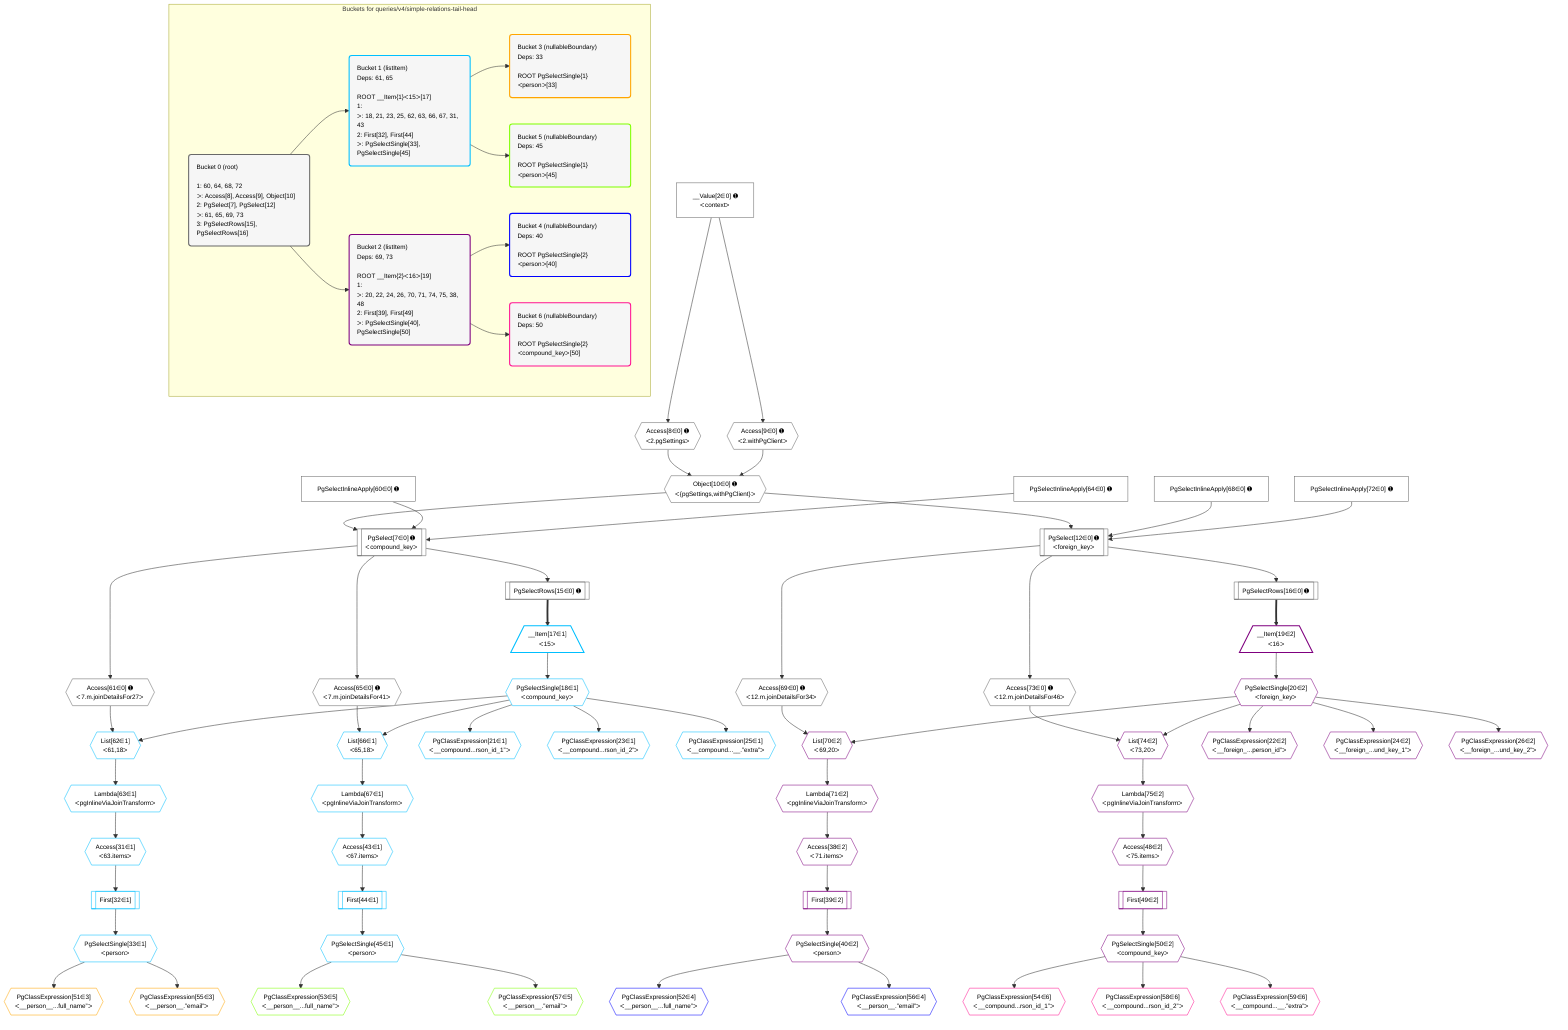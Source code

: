 %%{init: {'themeVariables': { 'fontSize': '12px'}}}%%
graph TD
    classDef path fill:#eee,stroke:#000,color:#000
    classDef plan fill:#fff,stroke-width:1px,color:#000
    classDef itemplan fill:#fff,stroke-width:2px,color:#000
    classDef unbatchedplan fill:#dff,stroke-width:1px,color:#000
    classDef sideeffectplan fill:#fcc,stroke-width:2px,color:#000
    classDef bucket fill:#f6f6f6,color:#000,stroke-width:2px,text-align:left

    subgraph "Buckets for queries/v4/simple-relations-tail-head"
    Bucket0("Bucket 0 (root)<br /><br />1: 60, 64, 68, 72<br />ᐳ: Access[8], Access[9], Object[10]<br />2: PgSelect[7], PgSelect[12]<br />ᐳ: 61, 65, 69, 73<br />3: PgSelectRows[15], PgSelectRows[16]"):::bucket
    Bucket1("Bucket 1 (listItem)<br />Deps: 61, 65<br /><br />ROOT __Item{1}ᐸ15ᐳ[17]<br />1: <br />ᐳ: 18, 21, 23, 25, 62, 63, 66, 67, 31, 43<br />2: First[32], First[44]<br />ᐳ: PgSelectSingle[33], PgSelectSingle[45]"):::bucket
    Bucket2("Bucket 2 (listItem)<br />Deps: 69, 73<br /><br />ROOT __Item{2}ᐸ16ᐳ[19]<br />1: <br />ᐳ: 20, 22, 24, 26, 70, 71, 74, 75, 38, 48<br />2: First[39], First[49]<br />ᐳ: PgSelectSingle[40], PgSelectSingle[50]"):::bucket
    Bucket3("Bucket 3 (nullableBoundary)<br />Deps: 33<br /><br />ROOT PgSelectSingle{1}ᐸpersonᐳ[33]"):::bucket
    Bucket4("Bucket 4 (nullableBoundary)<br />Deps: 40<br /><br />ROOT PgSelectSingle{2}ᐸpersonᐳ[40]"):::bucket
    Bucket5("Bucket 5 (nullableBoundary)<br />Deps: 45<br /><br />ROOT PgSelectSingle{1}ᐸpersonᐳ[45]"):::bucket
    Bucket6("Bucket 6 (nullableBoundary)<br />Deps: 50<br /><br />ROOT PgSelectSingle{2}ᐸcompound_keyᐳ[50]"):::bucket
    end
    Bucket0 --> Bucket1 & Bucket2
    Bucket1 --> Bucket3 & Bucket5
    Bucket2 --> Bucket4 & Bucket6

    %% plan dependencies
    PgSelect7[["PgSelect[7∈0] ➊<br />ᐸcompound_keyᐳ"]]:::plan
    Object10{{"Object[10∈0] ➊<br />ᐸ{pgSettings,withPgClient}ᐳ"}}:::plan
    PgSelectInlineApply60["PgSelectInlineApply[60∈0] ➊"]:::plan
    PgSelectInlineApply64["PgSelectInlineApply[64∈0] ➊"]:::plan
    Object10 & PgSelectInlineApply60 & PgSelectInlineApply64 --> PgSelect7
    PgSelect12[["PgSelect[12∈0] ➊<br />ᐸforeign_keyᐳ"]]:::plan
    PgSelectInlineApply68["PgSelectInlineApply[68∈0] ➊"]:::plan
    PgSelectInlineApply72["PgSelectInlineApply[72∈0] ➊"]:::plan
    Object10 & PgSelectInlineApply68 & PgSelectInlineApply72 --> PgSelect12
    Access8{{"Access[8∈0] ➊<br />ᐸ2.pgSettingsᐳ"}}:::plan
    Access9{{"Access[9∈0] ➊<br />ᐸ2.withPgClientᐳ"}}:::plan
    Access8 & Access9 --> Object10
    __Value2["__Value[2∈0] ➊<br />ᐸcontextᐳ"]:::plan
    __Value2 --> Access8
    __Value2 --> Access9
    PgSelectRows15[["PgSelectRows[15∈0] ➊"]]:::plan
    PgSelect7 --> PgSelectRows15
    PgSelectRows16[["PgSelectRows[16∈0] ➊"]]:::plan
    PgSelect12 --> PgSelectRows16
    Access61{{"Access[61∈0] ➊<br />ᐸ7.m.joinDetailsFor27ᐳ"}}:::plan
    PgSelect7 --> Access61
    Access65{{"Access[65∈0] ➊<br />ᐸ7.m.joinDetailsFor41ᐳ"}}:::plan
    PgSelect7 --> Access65
    Access69{{"Access[69∈0] ➊<br />ᐸ12.m.joinDetailsFor34ᐳ"}}:::plan
    PgSelect12 --> Access69
    Access73{{"Access[73∈0] ➊<br />ᐸ12.m.joinDetailsFor46ᐳ"}}:::plan
    PgSelect12 --> Access73
    List62{{"List[62∈1]<br />ᐸ61,18ᐳ"}}:::plan
    PgSelectSingle18{{"PgSelectSingle[18∈1]<br />ᐸcompound_keyᐳ"}}:::plan
    Access61 & PgSelectSingle18 --> List62
    List66{{"List[66∈1]<br />ᐸ65,18ᐳ"}}:::plan
    Access65 & PgSelectSingle18 --> List66
    __Item17[/"__Item[17∈1]<br />ᐸ15ᐳ"\]:::itemplan
    PgSelectRows15 ==> __Item17
    __Item17 --> PgSelectSingle18
    PgClassExpression21{{"PgClassExpression[21∈1]<br />ᐸ__compound...rson_id_1”ᐳ"}}:::plan
    PgSelectSingle18 --> PgClassExpression21
    PgClassExpression23{{"PgClassExpression[23∈1]<br />ᐸ__compound...rson_id_2”ᐳ"}}:::plan
    PgSelectSingle18 --> PgClassExpression23
    PgClassExpression25{{"PgClassExpression[25∈1]<br />ᐸ__compound...__.”extra”ᐳ"}}:::plan
    PgSelectSingle18 --> PgClassExpression25
    Access31{{"Access[31∈1]<br />ᐸ63.itemsᐳ"}}:::plan
    Lambda63{{"Lambda[63∈1]<br />ᐸpgInlineViaJoinTransformᐳ"}}:::plan
    Lambda63 --> Access31
    First32[["First[32∈1]"]]:::plan
    Access31 --> First32
    PgSelectSingle33{{"PgSelectSingle[33∈1]<br />ᐸpersonᐳ"}}:::plan
    First32 --> PgSelectSingle33
    Access43{{"Access[43∈1]<br />ᐸ67.itemsᐳ"}}:::plan
    Lambda67{{"Lambda[67∈1]<br />ᐸpgInlineViaJoinTransformᐳ"}}:::plan
    Lambda67 --> Access43
    First44[["First[44∈1]"]]:::plan
    Access43 --> First44
    PgSelectSingle45{{"PgSelectSingle[45∈1]<br />ᐸpersonᐳ"}}:::plan
    First44 --> PgSelectSingle45
    List62 --> Lambda63
    List66 --> Lambda67
    List70{{"List[70∈2]<br />ᐸ69,20ᐳ"}}:::plan
    PgSelectSingle20{{"PgSelectSingle[20∈2]<br />ᐸforeign_keyᐳ"}}:::plan
    Access69 & PgSelectSingle20 --> List70
    List74{{"List[74∈2]<br />ᐸ73,20ᐳ"}}:::plan
    Access73 & PgSelectSingle20 --> List74
    __Item19[/"__Item[19∈2]<br />ᐸ16ᐳ"\]:::itemplan
    PgSelectRows16 ==> __Item19
    __Item19 --> PgSelectSingle20
    PgClassExpression22{{"PgClassExpression[22∈2]<br />ᐸ__foreign_...person_id”ᐳ"}}:::plan
    PgSelectSingle20 --> PgClassExpression22
    PgClassExpression24{{"PgClassExpression[24∈2]<br />ᐸ__foreign_...und_key_1”ᐳ"}}:::plan
    PgSelectSingle20 --> PgClassExpression24
    PgClassExpression26{{"PgClassExpression[26∈2]<br />ᐸ__foreign_...und_key_2”ᐳ"}}:::plan
    PgSelectSingle20 --> PgClassExpression26
    Access38{{"Access[38∈2]<br />ᐸ71.itemsᐳ"}}:::plan
    Lambda71{{"Lambda[71∈2]<br />ᐸpgInlineViaJoinTransformᐳ"}}:::plan
    Lambda71 --> Access38
    First39[["First[39∈2]"]]:::plan
    Access38 --> First39
    PgSelectSingle40{{"PgSelectSingle[40∈2]<br />ᐸpersonᐳ"}}:::plan
    First39 --> PgSelectSingle40
    Access48{{"Access[48∈2]<br />ᐸ75.itemsᐳ"}}:::plan
    Lambda75{{"Lambda[75∈2]<br />ᐸpgInlineViaJoinTransformᐳ"}}:::plan
    Lambda75 --> Access48
    First49[["First[49∈2]"]]:::plan
    Access48 --> First49
    PgSelectSingle50{{"PgSelectSingle[50∈2]<br />ᐸcompound_keyᐳ"}}:::plan
    First49 --> PgSelectSingle50
    List70 --> Lambda71
    List74 --> Lambda75
    PgClassExpression51{{"PgClassExpression[51∈3]<br />ᐸ__person__...full_name”ᐳ"}}:::plan
    PgSelectSingle33 --> PgClassExpression51
    PgClassExpression55{{"PgClassExpression[55∈3]<br />ᐸ__person__.”email”ᐳ"}}:::plan
    PgSelectSingle33 --> PgClassExpression55
    PgClassExpression52{{"PgClassExpression[52∈4]<br />ᐸ__person__...full_name”ᐳ"}}:::plan
    PgSelectSingle40 --> PgClassExpression52
    PgClassExpression56{{"PgClassExpression[56∈4]<br />ᐸ__person__.”email”ᐳ"}}:::plan
    PgSelectSingle40 --> PgClassExpression56
    PgClassExpression53{{"PgClassExpression[53∈5]<br />ᐸ__person__...full_name”ᐳ"}}:::plan
    PgSelectSingle45 --> PgClassExpression53
    PgClassExpression57{{"PgClassExpression[57∈5]<br />ᐸ__person__.”email”ᐳ"}}:::plan
    PgSelectSingle45 --> PgClassExpression57
    PgClassExpression54{{"PgClassExpression[54∈6]<br />ᐸ__compound...rson_id_1”ᐳ"}}:::plan
    PgSelectSingle50 --> PgClassExpression54
    PgClassExpression58{{"PgClassExpression[58∈6]<br />ᐸ__compound...rson_id_2”ᐳ"}}:::plan
    PgSelectSingle50 --> PgClassExpression58
    PgClassExpression59{{"PgClassExpression[59∈6]<br />ᐸ__compound...__.”extra”ᐳ"}}:::plan
    PgSelectSingle50 --> PgClassExpression59

    %% define steps
    classDef bucket0 stroke:#696969
    class Bucket0,__Value2,PgSelect7,Access8,Access9,Object10,PgSelect12,PgSelectRows15,PgSelectRows16,PgSelectInlineApply60,Access61,PgSelectInlineApply64,Access65,PgSelectInlineApply68,Access69,PgSelectInlineApply72,Access73 bucket0
    classDef bucket1 stroke:#00bfff
    class Bucket1,__Item17,PgSelectSingle18,PgClassExpression21,PgClassExpression23,PgClassExpression25,Access31,First32,PgSelectSingle33,Access43,First44,PgSelectSingle45,List62,Lambda63,List66,Lambda67 bucket1
    classDef bucket2 stroke:#7f007f
    class Bucket2,__Item19,PgSelectSingle20,PgClassExpression22,PgClassExpression24,PgClassExpression26,Access38,First39,PgSelectSingle40,Access48,First49,PgSelectSingle50,List70,Lambda71,List74,Lambda75 bucket2
    classDef bucket3 stroke:#ffa500
    class Bucket3,PgClassExpression51,PgClassExpression55 bucket3
    classDef bucket4 stroke:#0000ff
    class Bucket4,PgClassExpression52,PgClassExpression56 bucket4
    classDef bucket5 stroke:#7fff00
    class Bucket5,PgClassExpression53,PgClassExpression57 bucket5
    classDef bucket6 stroke:#ff1493
    class Bucket6,PgClassExpression54,PgClassExpression58,PgClassExpression59 bucket6